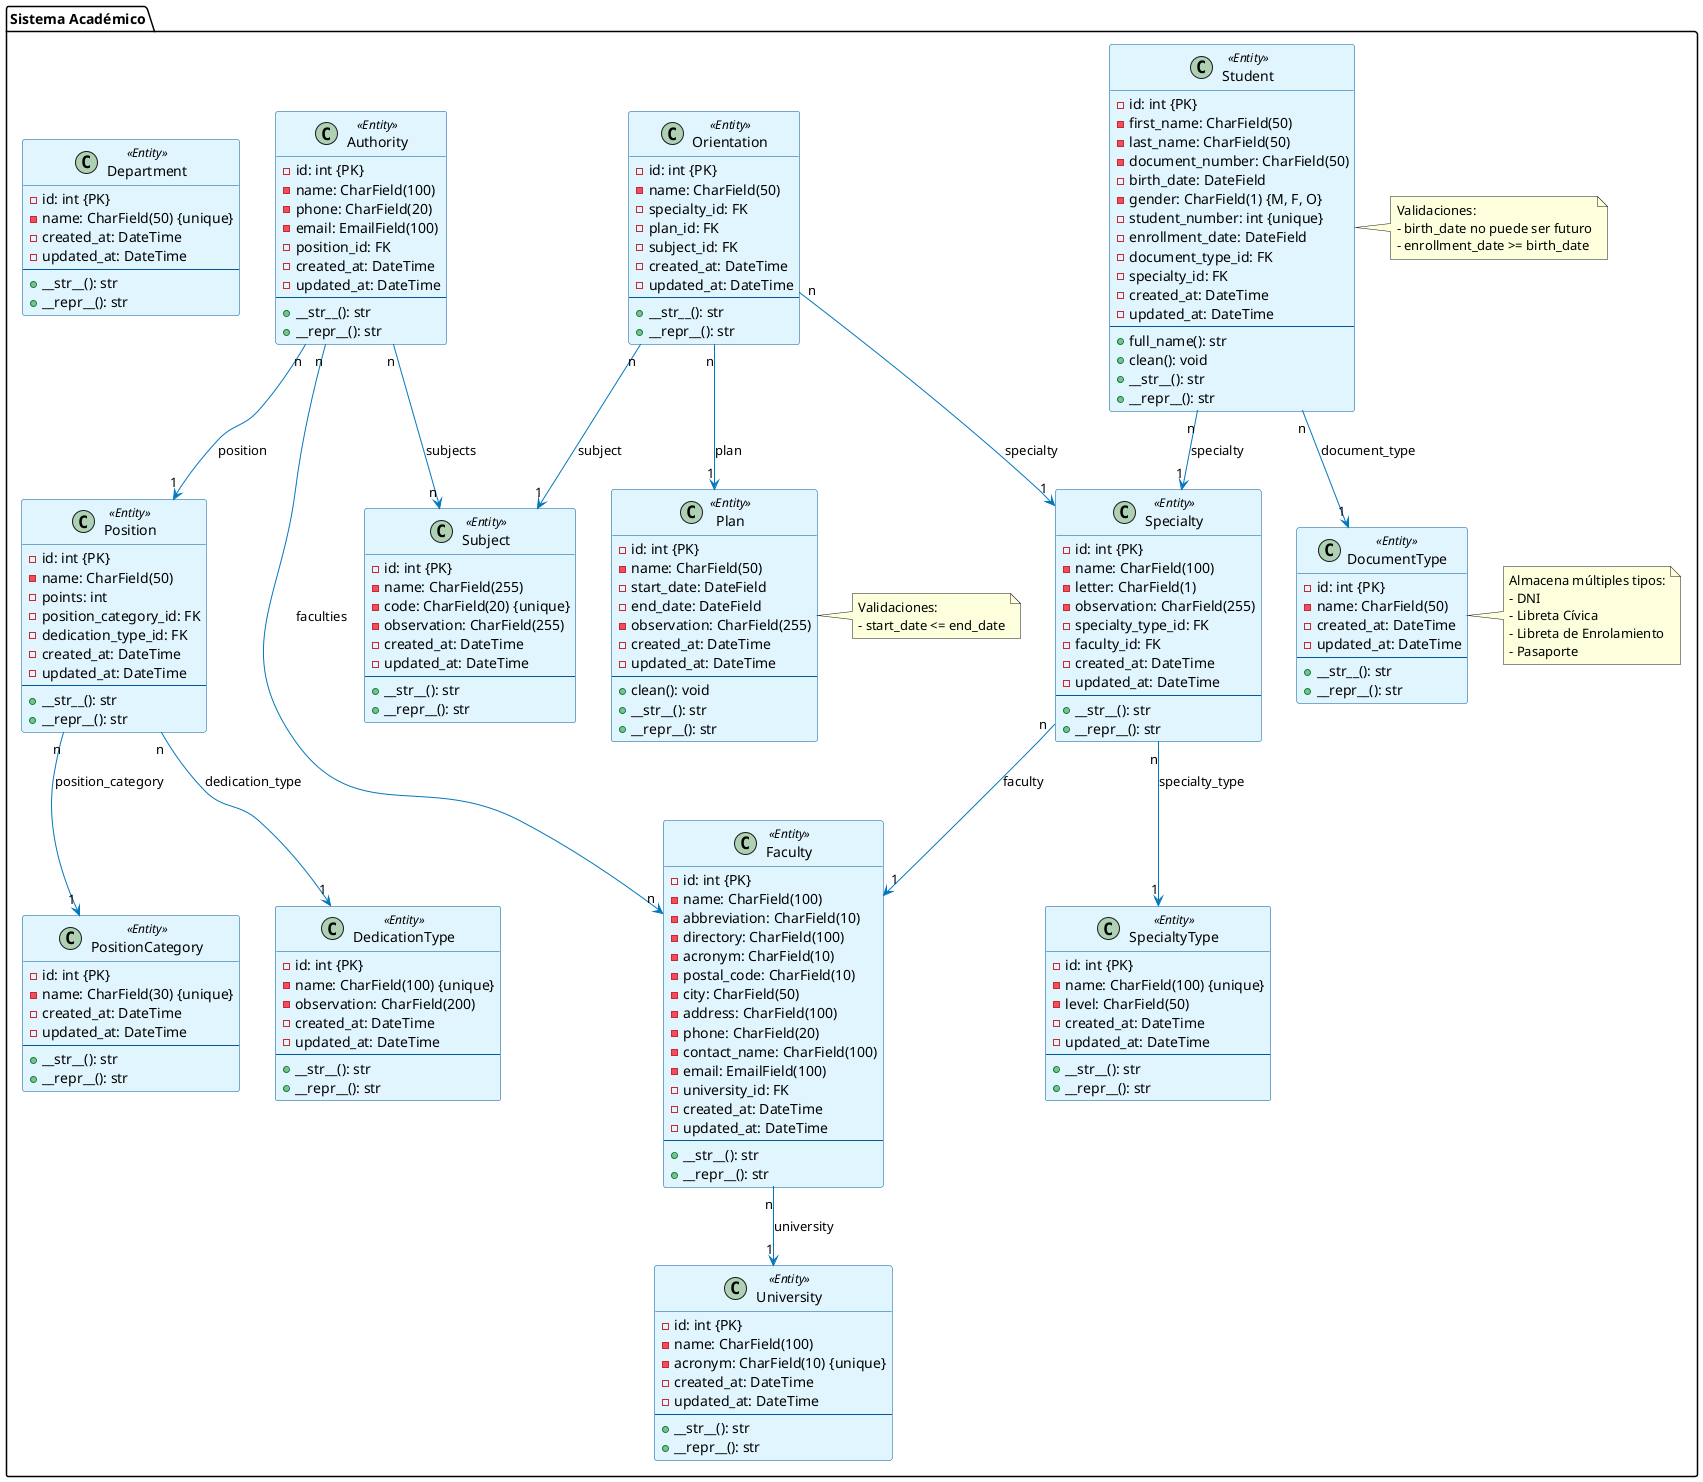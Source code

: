 @startuml Diagrama_de_Clases_SysAcad

!define ENTITY_COLOR #E1F5FE
!define VALUE_COLOR #FFF9C4

skinparam class {
    BackgroundColor ENTITY_COLOR
    BorderColor #01579B
    ArrowColor #0277BD
}

package "Sistema Académico" {

    class Student <<Entity>> {
        - id: int {PK}
        - first_name: CharField(50)
        - last_name: CharField(50)
        - document_number: CharField(50)
        - birth_date: DateField
        - gender: CharField(1) {M, F, O}
        - student_number: int {unique}
        - enrollment_date: DateField
        - document_type_id: FK
        - specialty_id: FK
        - created_at: DateTime
        - updated_at: DateTime
        --
        + full_name(): str
        + clean(): void
        + __str__(): str
        + __repr__(): str
    }

    class DocumentType <<Entity>> {
        - id: int {PK}
        - name: CharField(50)
        - created_at: DateTime
        - updated_at: DateTime
        --
        + __str__(): str
        + __repr__(): str
    }

    class University <<Entity>> {
        - id: int {PK}
        - name: CharField(100)
        - acronym: CharField(10) {unique}
        - created_at: DateTime
        - updated_at: DateTime
        --
        + __str__(): str
        + __repr__(): str
    }

    class Faculty <<Entity>> {
        - id: int {PK}
        - name: CharField(100)
        - abbreviation: CharField(10)
        - directory: CharField(100)
        - acronym: CharField(10)
        - postal_code: CharField(10)
        - city: CharField(50)
        - address: CharField(100)
        - phone: CharField(20)
        - contact_name: CharField(100)
        - email: EmailField(100)
        - university_id: FK
        - created_at: DateTime
        - updated_at: DateTime
        --
        + __str__(): str
        + __repr__(): str
    }

    class SpecialtyType <<Entity>> {
        - id: int {PK}
        - name: CharField(100) {unique}
        - level: CharField(50)
        - created_at: DateTime
        - updated_at: DateTime
        --
        + __str__(): str
        + __repr__(): str
    }

    class Specialty <<Entity>> {
        - id: int {PK}
        - name: CharField(100)
        - letter: CharField(1)
        - observation: CharField(255)
        - specialty_type_id: FK
        - faculty_id: FK
        - created_at: DateTime
        - updated_at: DateTime
        --
        + __str__(): str
        + __repr__(): str
    }

    class Plan <<Entity>> {
        - id: int {PK}
        - name: CharField(50)
        - start_date: DateField
        - end_date: DateField
        - observation: CharField(255)
        - created_at: DateTime
        - updated_at: DateTime
        --
        + clean(): void
        + __str__(): str
        + __repr__(): str
    }

    class Orientation <<Entity>> {
        - id: int {PK}
        - name: CharField(50)
        - specialty_id: FK
        - plan_id: FK
        - subject_id: FK
        - created_at: DateTime
        - updated_at: DateTime
        --
        + __str__(): str
        + __repr__(): str
    }

    class Subject <<Entity>> {
        - id: int {PK}
        - name: CharField(255)
        - code: CharField(20) {unique}
        - observation: CharField(255)
        - created_at: DateTime
        - updated_at: DateTime
        --
        + __str__(): str
        + __repr__(): str
    }

    class Authority <<Entity>> {
        - id: int {PK}
        - name: CharField(100)
        - phone: CharField(20)
        - email: EmailField(100)
        - position_id: FK
        - created_at: DateTime
        - updated_at: DateTime
        --
        + __str__(): str
        + __repr__(): str
    }

    class Position <<Entity>> {
        - id: int {PK}
        - name: CharField(50)
        - points: int
        - position_category_id: FK
        - dedication_type_id: FK
        - created_at: DateTime
        - updated_at: DateTime
        --
        + __str__(): str
        + __repr__(): str
    }

    class PositionCategory <<Entity>> {
        - id: int {PK}
        - name: CharField(30) {unique}
        - created_at: DateTime
        - updated_at: DateTime
        --
        + __str__(): str
        + __repr__(): str
    }

    class DedicationType <<Entity>> {
        - id: int {PK}
        - name: CharField(100) {unique}
        - observation: CharField(200)
        - created_at: DateTime
        - updated_at: DateTime
        --
        + __str__(): str
        + __repr__(): str
    }

    class Department <<Entity>> {
        - id: int {PK}
        - name: CharField(50) {unique}
        - created_at: DateTime
        - updated_at: DateTime
        --
        + __str__(): str
        + __repr__(): str
    }

    ' Relaciones
    Student "n" --> "1" DocumentType : document_type
    Student "n" --> "1" Specialty : specialty
    Faculty "n" --> "1" University : university
    Specialty "n" --> "1" SpecialtyType : specialty_type
    Specialty "n" --> "1" Faculty : faculty
    Orientation "n" --> "1" Specialty : specialty
    Orientation "n" --> "1" Plan : plan
    Orientation "n" --> "1" Subject : subject
    Position "n" --> "1" PositionCategory : position_category
    Position "n" --> "1" DedicationType : dedication_type
    Authority "n" --> "1" Position : position
    Authority "n" --> "n" Subject : subjects
    Authority "n" --> "n" Faculty : faculties

    note right of Student
        Validaciones:
        - birth_date no puede ser futuro
        - enrollment_date >= birth_date
    end note

    note right of Plan
        Validaciones:
        - start_date <= end_date
    end note

    note right of DocumentType
        Almacena múltiples tipos:
        - DNI
        - Libreta Cívica
        - Libreta de Enrolamiento
        - Pasaporte
    end note
}

@enduml
